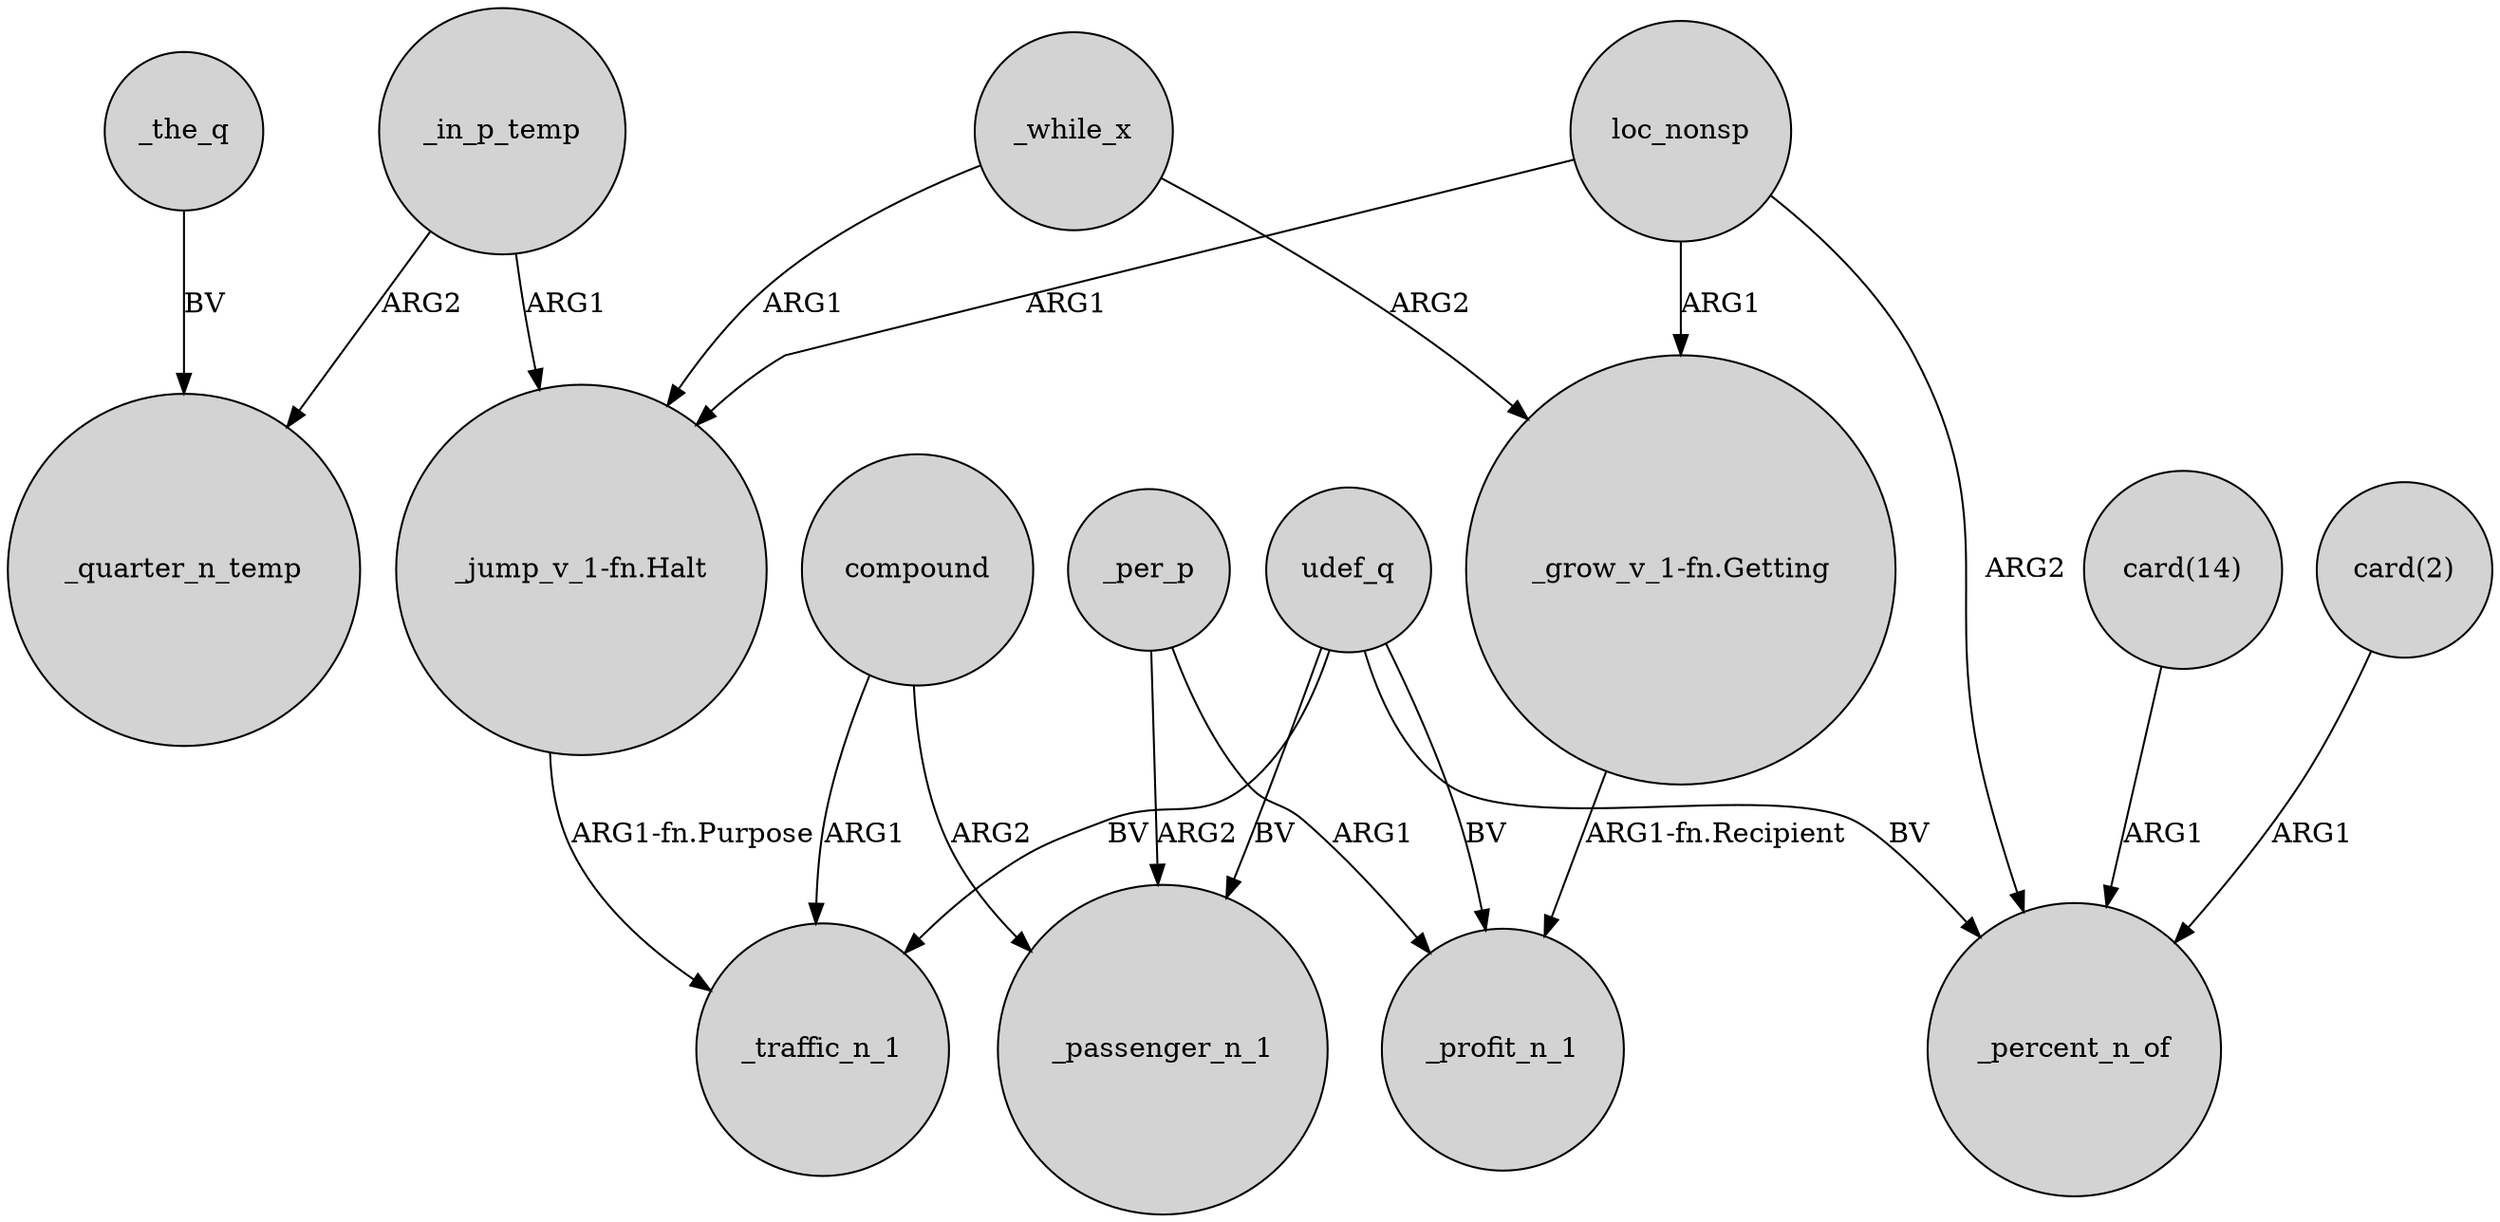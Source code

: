 digraph {
	node [shape=circle style=filled]
	_in_p_temp -> _quarter_n_temp [label=ARG2]
	udef_q -> _traffic_n_1 [label=BV]
	_while_x -> "_jump_v_1-fn.Halt" [label=ARG1]
	_the_q -> _quarter_n_temp [label=BV]
	loc_nonsp -> "_jump_v_1-fn.Halt" [label=ARG1]
	"_grow_v_1-fn.Getting" -> _profit_n_1 [label="ARG1-fn.Recipient"]
	udef_q -> _profit_n_1 [label=BV]
	_per_p -> _profit_n_1 [label=ARG1]
	"card(14)" -> _percent_n_of [label=ARG1]
	udef_q -> _percent_n_of [label=BV]
	_while_x -> "_grow_v_1-fn.Getting" [label=ARG2]
	compound -> _traffic_n_1 [label=ARG1]
	_in_p_temp -> "_jump_v_1-fn.Halt" [label=ARG1]
	"card(2)" -> _percent_n_of [label=ARG1]
	"_jump_v_1-fn.Halt" -> _traffic_n_1 [label="ARG1-fn.Purpose"]
	udef_q -> _passenger_n_1 [label=BV]
	loc_nonsp -> "_grow_v_1-fn.Getting" [label=ARG1]
	compound -> _passenger_n_1 [label=ARG2]
	_per_p -> _passenger_n_1 [label=ARG2]
	loc_nonsp -> _percent_n_of [label=ARG2]
}

